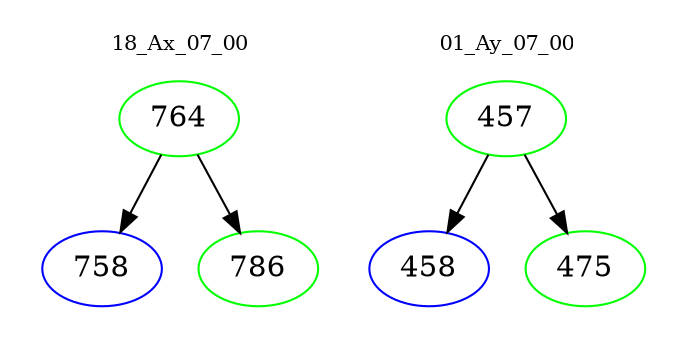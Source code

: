 digraph{
subgraph cluster_0 {
color = white
label = "18_Ax_07_00";
fontsize=10;
T0_764 [label="764", color="green"]
T0_764 -> T0_758 [color="black"]
T0_758 [label="758", color="blue"]
T0_764 -> T0_786 [color="black"]
T0_786 [label="786", color="green"]
}
subgraph cluster_1 {
color = white
label = "01_Ay_07_00";
fontsize=10;
T1_457 [label="457", color="green"]
T1_457 -> T1_458 [color="black"]
T1_458 [label="458", color="blue"]
T1_457 -> T1_475 [color="black"]
T1_475 [label="475", color="green"]
}
}
